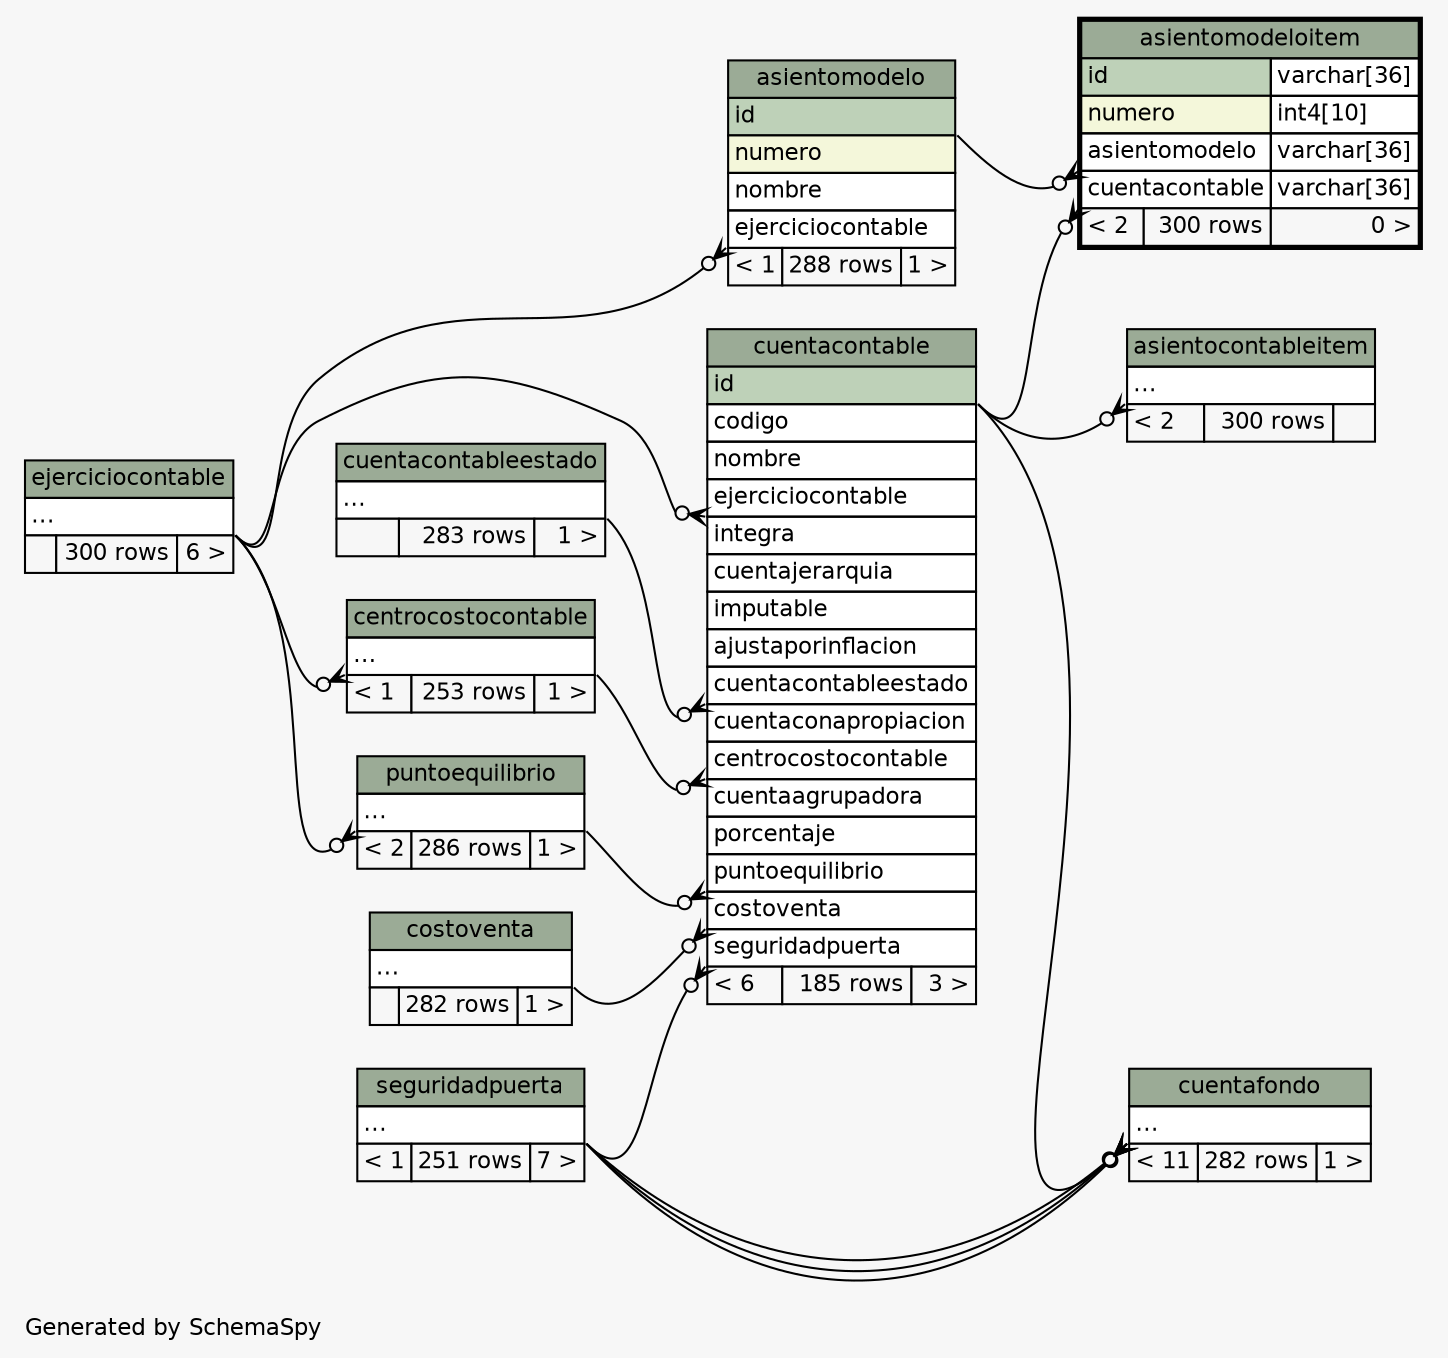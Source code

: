 // dot 2.2.1 on Windows 10 10.0
// SchemaSpy rev 590
digraph "twoDegreesRelationshipsDiagram" {
  graph [
    rankdir="RL"
    bgcolor="#f7f7f7"
    label="\nGenerated by SchemaSpy"
    labeljust="l"
    nodesep="0.18"
    ranksep="0.46"
    fontname="Helvetica"
    fontsize="11"
  ];
  node [
    fontname="Helvetica"
    fontsize="11"
    shape="plaintext"
  ];
  edge [
    arrowsize="0.8"
  ];
  "asientocontableitem":"elipses":sw -> "cuentacontable":"id":se [arrowhead=none dir=back arrowtail=crowodot];
  "asientomodelo":"ejerciciocontable":sw -> "ejerciciocontable":"elipses":se [arrowhead=none dir=back arrowtail=crowodot];
  "asientomodeloitem":"asientomodelo":sw -> "asientomodelo":"id":se [arrowhead=none dir=back arrowtail=crowodot];
  "asientomodeloitem":"cuentacontable":sw -> "cuentacontable":"id":se [arrowhead=none dir=back arrowtail=crowodot];
  "centrocostocontable":"elipses":sw -> "ejerciciocontable":"elipses":se [arrowhead=none dir=back arrowtail=crowodot];
  "cuentacontable":"centrocostocontable":sw -> "centrocostocontable":"elipses":se [arrowhead=none dir=back arrowtail=crowodot];
  "cuentacontable":"costoventa":sw -> "costoventa":"elipses":se [arrowhead=none dir=back arrowtail=crowodot];
  "cuentacontable":"cuentacontableestado":sw -> "cuentacontableestado":"elipses":se [arrowhead=none dir=back arrowtail=crowodot];
  "cuentacontable":"ejerciciocontable":sw -> "ejerciciocontable":"elipses":se [arrowhead=none dir=back arrowtail=crowodot];
  "cuentacontable":"puntoequilibrio":sw -> "puntoequilibrio":"elipses":se [arrowhead=none dir=back arrowtail=crowodot];
  "cuentacontable":"seguridadpuerta":sw -> "seguridadpuerta":"elipses":se [arrowhead=none dir=back arrowtail=crowodot];
  "cuentafondo":"elipses":sw -> "cuentacontable":"id":se [arrowhead=none dir=back arrowtail=crowodot];
  "cuentafondo":"elipses":sw -> "seguridadpuerta":"elipses":se [arrowhead=none dir=back arrowtail=crowodot];
  "cuentafondo":"elipses":sw -> "seguridadpuerta":"elipses":se [arrowhead=none dir=back arrowtail=crowodot];
  "cuentafondo":"elipses":sw -> "seguridadpuerta":"elipses":se [arrowhead=none dir=back arrowtail=crowodot];
  "puntoequilibrio":"elipses":sw -> "ejerciciocontable":"elipses":se [arrowhead=none dir=back arrowtail=crowodot];
  "asientocontableitem" [
    label=<
    <TABLE BORDER="0" CELLBORDER="1" CELLSPACING="0" BGCOLOR="#ffffff">
      <TR><TD COLSPAN="3" BGCOLOR="#9bab96" ALIGN="CENTER">asientocontableitem</TD></TR>
      <TR><TD PORT="elipses" COLSPAN="3" ALIGN="LEFT">...</TD></TR>
      <TR><TD ALIGN="LEFT" BGCOLOR="#f7f7f7">&lt; 2</TD><TD ALIGN="RIGHT" BGCOLOR="#f7f7f7">300 rows</TD><TD ALIGN="RIGHT" BGCOLOR="#f7f7f7">  </TD></TR>
    </TABLE>>
    URL="asientocontableitem.html"
    tooltip="asientocontableitem"
  ];
  "asientomodelo" [
    label=<
    <TABLE BORDER="0" CELLBORDER="1" CELLSPACING="0" BGCOLOR="#ffffff">
      <TR><TD COLSPAN="3" BGCOLOR="#9bab96" ALIGN="CENTER">asientomodelo</TD></TR>
      <TR><TD PORT="id" COLSPAN="3" BGCOLOR="#bed1b8" ALIGN="LEFT">id</TD></TR>
      <TR><TD PORT="numero" COLSPAN="3" BGCOLOR="#f4f7da" ALIGN="LEFT">numero</TD></TR>
      <TR><TD PORT="nombre" COLSPAN="3" ALIGN="LEFT">nombre</TD></TR>
      <TR><TD PORT="ejerciciocontable" COLSPAN="3" ALIGN="LEFT">ejerciciocontable</TD></TR>
      <TR><TD ALIGN="LEFT" BGCOLOR="#f7f7f7">&lt; 1</TD><TD ALIGN="RIGHT" BGCOLOR="#f7f7f7">288 rows</TD><TD ALIGN="RIGHT" BGCOLOR="#f7f7f7">1 &gt;</TD></TR>
    </TABLE>>
    URL="asientomodelo.html"
    tooltip="asientomodelo"
  ];
  "asientomodeloitem" [
    label=<
    <TABLE BORDER="2" CELLBORDER="1" CELLSPACING="0" BGCOLOR="#ffffff">
      <TR><TD COLSPAN="3" BGCOLOR="#9bab96" ALIGN="CENTER">asientomodeloitem</TD></TR>
      <TR><TD PORT="id" COLSPAN="2" BGCOLOR="#bed1b8" ALIGN="LEFT">id</TD><TD PORT="id.type" ALIGN="LEFT">varchar[36]</TD></TR>
      <TR><TD PORT="numero" COLSPAN="2" BGCOLOR="#f4f7da" ALIGN="LEFT">numero</TD><TD PORT="numero.type" ALIGN="LEFT">int4[10]</TD></TR>
      <TR><TD PORT="asientomodelo" COLSPAN="2" ALIGN="LEFT">asientomodelo</TD><TD PORT="asientomodelo.type" ALIGN="LEFT">varchar[36]</TD></TR>
      <TR><TD PORT="cuentacontable" COLSPAN="2" ALIGN="LEFT">cuentacontable</TD><TD PORT="cuentacontable.type" ALIGN="LEFT">varchar[36]</TD></TR>
      <TR><TD ALIGN="LEFT" BGCOLOR="#f7f7f7">&lt; 2</TD><TD ALIGN="RIGHT" BGCOLOR="#f7f7f7">300 rows</TD><TD ALIGN="RIGHT" BGCOLOR="#f7f7f7">0 &gt;</TD></TR>
    </TABLE>>
    URL="asientomodeloitem.html"
    tooltip="asientomodeloitem"
  ];
  "centrocostocontable" [
    label=<
    <TABLE BORDER="0" CELLBORDER="1" CELLSPACING="0" BGCOLOR="#ffffff">
      <TR><TD COLSPAN="3" BGCOLOR="#9bab96" ALIGN="CENTER">centrocostocontable</TD></TR>
      <TR><TD PORT="elipses" COLSPAN="3" ALIGN="LEFT">...</TD></TR>
      <TR><TD ALIGN="LEFT" BGCOLOR="#f7f7f7">&lt; 1</TD><TD ALIGN="RIGHT" BGCOLOR="#f7f7f7">253 rows</TD><TD ALIGN="RIGHT" BGCOLOR="#f7f7f7">1 &gt;</TD></TR>
    </TABLE>>
    URL="centrocostocontable.html"
    tooltip="centrocostocontable"
  ];
  "costoventa" [
    label=<
    <TABLE BORDER="0" CELLBORDER="1" CELLSPACING="0" BGCOLOR="#ffffff">
      <TR><TD COLSPAN="3" BGCOLOR="#9bab96" ALIGN="CENTER">costoventa</TD></TR>
      <TR><TD PORT="elipses" COLSPAN="3" ALIGN="LEFT">...</TD></TR>
      <TR><TD ALIGN="LEFT" BGCOLOR="#f7f7f7">  </TD><TD ALIGN="RIGHT" BGCOLOR="#f7f7f7">282 rows</TD><TD ALIGN="RIGHT" BGCOLOR="#f7f7f7">1 &gt;</TD></TR>
    </TABLE>>
    URL="costoventa.html"
    tooltip="costoventa"
  ];
  "cuentacontable" [
    label=<
    <TABLE BORDER="0" CELLBORDER="1" CELLSPACING="0" BGCOLOR="#ffffff">
      <TR><TD COLSPAN="3" BGCOLOR="#9bab96" ALIGN="CENTER">cuentacontable</TD></TR>
      <TR><TD PORT="id" COLSPAN="3" BGCOLOR="#bed1b8" ALIGN="LEFT">id</TD></TR>
      <TR><TD PORT="codigo" COLSPAN="3" ALIGN="LEFT">codigo</TD></TR>
      <TR><TD PORT="nombre" COLSPAN="3" ALIGN="LEFT">nombre</TD></TR>
      <TR><TD PORT="ejerciciocontable" COLSPAN="3" ALIGN="LEFT">ejerciciocontable</TD></TR>
      <TR><TD PORT="integra" COLSPAN="3" ALIGN="LEFT">integra</TD></TR>
      <TR><TD PORT="cuentajerarquia" COLSPAN="3" ALIGN="LEFT">cuentajerarquia</TD></TR>
      <TR><TD PORT="imputable" COLSPAN="3" ALIGN="LEFT">imputable</TD></TR>
      <TR><TD PORT="ajustaporinflacion" COLSPAN="3" ALIGN="LEFT">ajustaporinflacion</TD></TR>
      <TR><TD PORT="cuentacontableestado" COLSPAN="3" ALIGN="LEFT">cuentacontableestado</TD></TR>
      <TR><TD PORT="cuentaconapropiacion" COLSPAN="3" ALIGN="LEFT">cuentaconapropiacion</TD></TR>
      <TR><TD PORT="centrocostocontable" COLSPAN="3" ALIGN="LEFT">centrocostocontable</TD></TR>
      <TR><TD PORT="cuentaagrupadora" COLSPAN="3" ALIGN="LEFT">cuentaagrupadora</TD></TR>
      <TR><TD PORT="porcentaje" COLSPAN="3" ALIGN="LEFT">porcentaje</TD></TR>
      <TR><TD PORT="puntoequilibrio" COLSPAN="3" ALIGN="LEFT">puntoequilibrio</TD></TR>
      <TR><TD PORT="costoventa" COLSPAN="3" ALIGN="LEFT">costoventa</TD></TR>
      <TR><TD PORT="seguridadpuerta" COLSPAN="3" ALIGN="LEFT">seguridadpuerta</TD></TR>
      <TR><TD ALIGN="LEFT" BGCOLOR="#f7f7f7">&lt; 6</TD><TD ALIGN="RIGHT" BGCOLOR="#f7f7f7">185 rows</TD><TD ALIGN="RIGHT" BGCOLOR="#f7f7f7">3 &gt;</TD></TR>
    </TABLE>>
    URL="cuentacontable.html"
    tooltip="cuentacontable"
  ];
  "cuentacontableestado" [
    label=<
    <TABLE BORDER="0" CELLBORDER="1" CELLSPACING="0" BGCOLOR="#ffffff">
      <TR><TD COLSPAN="3" BGCOLOR="#9bab96" ALIGN="CENTER">cuentacontableestado</TD></TR>
      <TR><TD PORT="elipses" COLSPAN="3" ALIGN="LEFT">...</TD></TR>
      <TR><TD ALIGN="LEFT" BGCOLOR="#f7f7f7">  </TD><TD ALIGN="RIGHT" BGCOLOR="#f7f7f7">283 rows</TD><TD ALIGN="RIGHT" BGCOLOR="#f7f7f7">1 &gt;</TD></TR>
    </TABLE>>
    URL="cuentacontableestado.html"
    tooltip="cuentacontableestado"
  ];
  "cuentafondo" [
    label=<
    <TABLE BORDER="0" CELLBORDER="1" CELLSPACING="0" BGCOLOR="#ffffff">
      <TR><TD COLSPAN="3" BGCOLOR="#9bab96" ALIGN="CENTER">cuentafondo</TD></TR>
      <TR><TD PORT="elipses" COLSPAN="3" ALIGN="LEFT">...</TD></TR>
      <TR><TD ALIGN="LEFT" BGCOLOR="#f7f7f7">&lt; 11</TD><TD ALIGN="RIGHT" BGCOLOR="#f7f7f7">282 rows</TD><TD ALIGN="RIGHT" BGCOLOR="#f7f7f7">1 &gt;</TD></TR>
    </TABLE>>
    URL="cuentafondo.html"
    tooltip="cuentafondo"
  ];
  "ejerciciocontable" [
    label=<
    <TABLE BORDER="0" CELLBORDER="1" CELLSPACING="0" BGCOLOR="#ffffff">
      <TR><TD COLSPAN="3" BGCOLOR="#9bab96" ALIGN="CENTER">ejerciciocontable</TD></TR>
      <TR><TD PORT="elipses" COLSPAN="3" ALIGN="LEFT">...</TD></TR>
      <TR><TD ALIGN="LEFT" BGCOLOR="#f7f7f7">  </TD><TD ALIGN="RIGHT" BGCOLOR="#f7f7f7">300 rows</TD><TD ALIGN="RIGHT" BGCOLOR="#f7f7f7">6 &gt;</TD></TR>
    </TABLE>>
    URL="ejerciciocontable.html"
    tooltip="ejerciciocontable"
  ];
  "puntoequilibrio" [
    label=<
    <TABLE BORDER="0" CELLBORDER="1" CELLSPACING="0" BGCOLOR="#ffffff">
      <TR><TD COLSPAN="3" BGCOLOR="#9bab96" ALIGN="CENTER">puntoequilibrio</TD></TR>
      <TR><TD PORT="elipses" COLSPAN="3" ALIGN="LEFT">...</TD></TR>
      <TR><TD ALIGN="LEFT" BGCOLOR="#f7f7f7">&lt; 2</TD><TD ALIGN="RIGHT" BGCOLOR="#f7f7f7">286 rows</TD><TD ALIGN="RIGHT" BGCOLOR="#f7f7f7">1 &gt;</TD></TR>
    </TABLE>>
    URL="puntoequilibrio.html"
    tooltip="puntoequilibrio"
  ];
  "seguridadpuerta" [
    label=<
    <TABLE BORDER="0" CELLBORDER="1" CELLSPACING="0" BGCOLOR="#ffffff">
      <TR><TD COLSPAN="3" BGCOLOR="#9bab96" ALIGN="CENTER">seguridadpuerta</TD></TR>
      <TR><TD PORT="elipses" COLSPAN="3" ALIGN="LEFT">...</TD></TR>
      <TR><TD ALIGN="LEFT" BGCOLOR="#f7f7f7">&lt; 1</TD><TD ALIGN="RIGHT" BGCOLOR="#f7f7f7">251 rows</TD><TD ALIGN="RIGHT" BGCOLOR="#f7f7f7">7 &gt;</TD></TR>
    </TABLE>>
    URL="seguridadpuerta.html"
    tooltip="seguridadpuerta"
  ];
}

